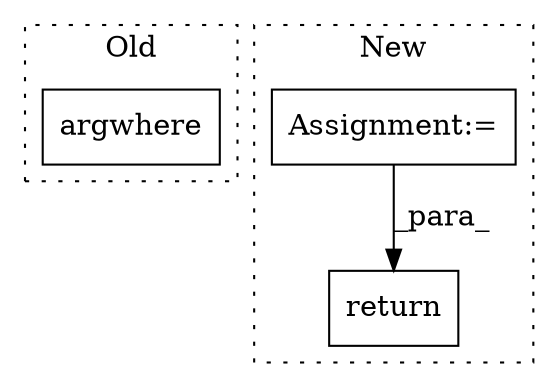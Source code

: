 digraph G {
subgraph cluster0 {
1 [label="argwhere" a="32" s="1233,1263" l="9,1" shape="box"];
label = "Old";
style="dotted";
}
subgraph cluster1 {
2 [label="return" a="41" s="2323" l="7" shape="box"];
3 [label="Assignment:=" a="7" s="1910" l="5" shape="box"];
label = "New";
style="dotted";
}
3 -> 2 [label="_para_"];
}